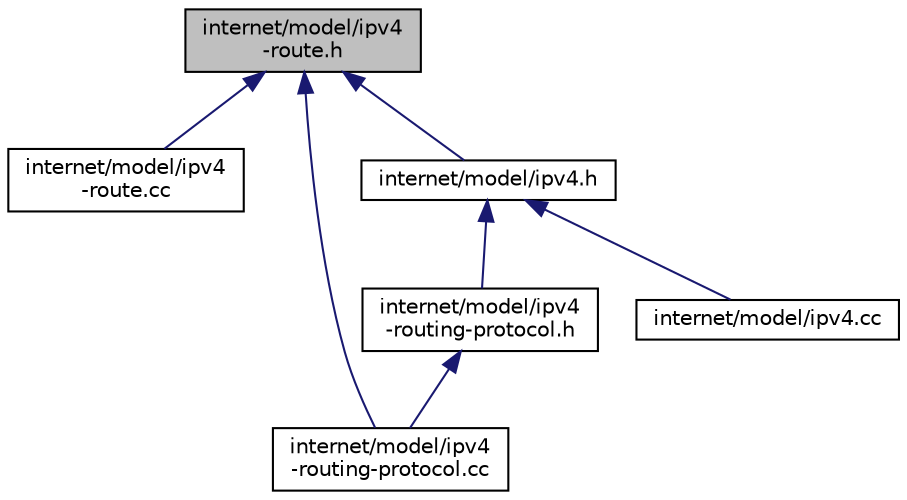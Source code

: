 digraph "internet/model/ipv4-route.h"
{
  edge [fontname="Helvetica",fontsize="10",labelfontname="Helvetica",labelfontsize="10"];
  node [fontname="Helvetica",fontsize="10",shape=record];
  Node1 [label="internet/model/ipv4\l-route.h",height=0.2,width=0.4,color="black", fillcolor="grey75", style="filled", fontcolor="black"];
  Node1 -> Node2 [dir="back",color="midnightblue",fontsize="10",style="solid"];
  Node2 [label="internet/model/ipv4\l-route.cc",height=0.2,width=0.4,color="black", fillcolor="white", style="filled",URL="$d9/d4b/ipv4-route_8cc.html"];
  Node1 -> Node3 [dir="back",color="midnightblue",fontsize="10",style="solid"];
  Node3 [label="internet/model/ipv4\l-routing-protocol.cc",height=0.2,width=0.4,color="black", fillcolor="white", style="filled",URL="$d0/d50/ipv4-routing-protocol_8cc.html"];
  Node1 -> Node4 [dir="back",color="midnightblue",fontsize="10",style="solid"];
  Node4 [label="internet/model/ipv4.h",height=0.2,width=0.4,color="black", fillcolor="white", style="filled",URL="$d7/d19/ipv4_8h.html"];
  Node4 -> Node5 [dir="back",color="midnightblue",fontsize="10",style="solid"];
  Node5 [label="internet/model/ipv4\l-routing-protocol.h",height=0.2,width=0.4,color="black", fillcolor="white", style="filled",URL="$d9/ded/ipv4-routing-protocol_8h.html"];
  Node5 -> Node3 [dir="back",color="midnightblue",fontsize="10",style="solid"];
  Node4 -> Node6 [dir="back",color="midnightblue",fontsize="10",style="solid"];
  Node6 [label="internet/model/ipv4.cc",height=0.2,width=0.4,color="black", fillcolor="white", style="filled",URL="$de/d33/ipv4_8cc.html"];
}
